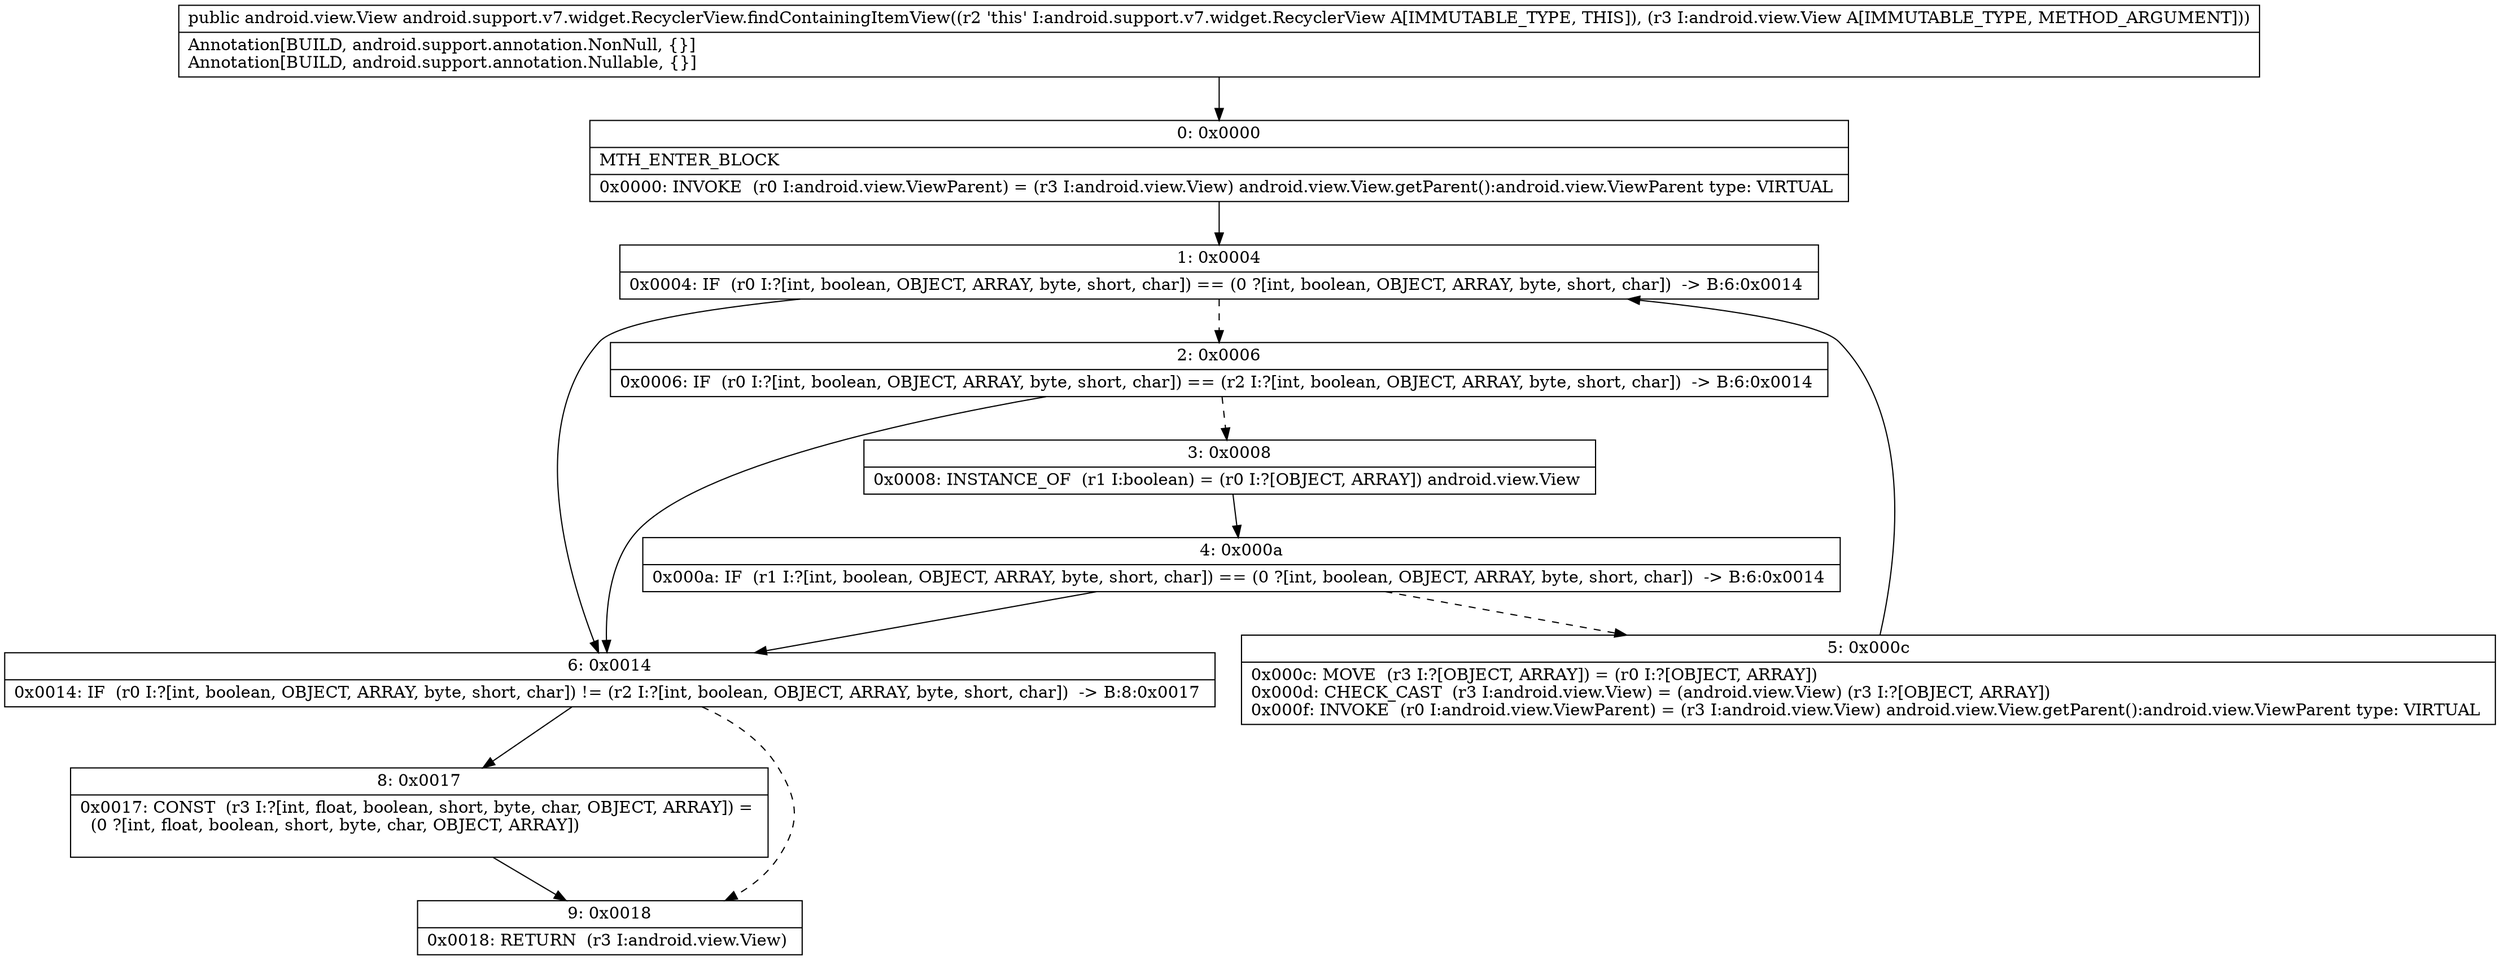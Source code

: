 digraph "CFG forandroid.support.v7.widget.RecyclerView.findContainingItemView(Landroid\/view\/View;)Landroid\/view\/View;" {
Node_0 [shape=record,label="{0\:\ 0x0000|MTH_ENTER_BLOCK\l|0x0000: INVOKE  (r0 I:android.view.ViewParent) = (r3 I:android.view.View) android.view.View.getParent():android.view.ViewParent type: VIRTUAL \l}"];
Node_1 [shape=record,label="{1\:\ 0x0004|0x0004: IF  (r0 I:?[int, boolean, OBJECT, ARRAY, byte, short, char]) == (0 ?[int, boolean, OBJECT, ARRAY, byte, short, char])  \-\> B:6:0x0014 \l}"];
Node_2 [shape=record,label="{2\:\ 0x0006|0x0006: IF  (r0 I:?[int, boolean, OBJECT, ARRAY, byte, short, char]) == (r2 I:?[int, boolean, OBJECT, ARRAY, byte, short, char])  \-\> B:6:0x0014 \l}"];
Node_3 [shape=record,label="{3\:\ 0x0008|0x0008: INSTANCE_OF  (r1 I:boolean) = (r0 I:?[OBJECT, ARRAY]) android.view.View \l}"];
Node_4 [shape=record,label="{4\:\ 0x000a|0x000a: IF  (r1 I:?[int, boolean, OBJECT, ARRAY, byte, short, char]) == (0 ?[int, boolean, OBJECT, ARRAY, byte, short, char])  \-\> B:6:0x0014 \l}"];
Node_5 [shape=record,label="{5\:\ 0x000c|0x000c: MOVE  (r3 I:?[OBJECT, ARRAY]) = (r0 I:?[OBJECT, ARRAY]) \l0x000d: CHECK_CAST  (r3 I:android.view.View) = (android.view.View) (r3 I:?[OBJECT, ARRAY]) \l0x000f: INVOKE  (r0 I:android.view.ViewParent) = (r3 I:android.view.View) android.view.View.getParent():android.view.ViewParent type: VIRTUAL \l}"];
Node_6 [shape=record,label="{6\:\ 0x0014|0x0014: IF  (r0 I:?[int, boolean, OBJECT, ARRAY, byte, short, char]) != (r2 I:?[int, boolean, OBJECT, ARRAY, byte, short, char])  \-\> B:8:0x0017 \l}"];
Node_8 [shape=record,label="{8\:\ 0x0017|0x0017: CONST  (r3 I:?[int, float, boolean, short, byte, char, OBJECT, ARRAY]) = \l  (0 ?[int, float, boolean, short, byte, char, OBJECT, ARRAY])\l \l}"];
Node_9 [shape=record,label="{9\:\ 0x0018|0x0018: RETURN  (r3 I:android.view.View) \l}"];
MethodNode[shape=record,label="{public android.view.View android.support.v7.widget.RecyclerView.findContainingItemView((r2 'this' I:android.support.v7.widget.RecyclerView A[IMMUTABLE_TYPE, THIS]), (r3 I:android.view.View A[IMMUTABLE_TYPE, METHOD_ARGUMENT]))  | Annotation[BUILD, android.support.annotation.NonNull, \{\}]\lAnnotation[BUILD, android.support.annotation.Nullable, \{\}]\l}"];
MethodNode -> Node_0;
Node_0 -> Node_1;
Node_1 -> Node_2[style=dashed];
Node_1 -> Node_6;
Node_2 -> Node_3[style=dashed];
Node_2 -> Node_6;
Node_3 -> Node_4;
Node_4 -> Node_5[style=dashed];
Node_4 -> Node_6;
Node_5 -> Node_1;
Node_6 -> Node_8;
Node_6 -> Node_9[style=dashed];
Node_8 -> Node_9;
}

